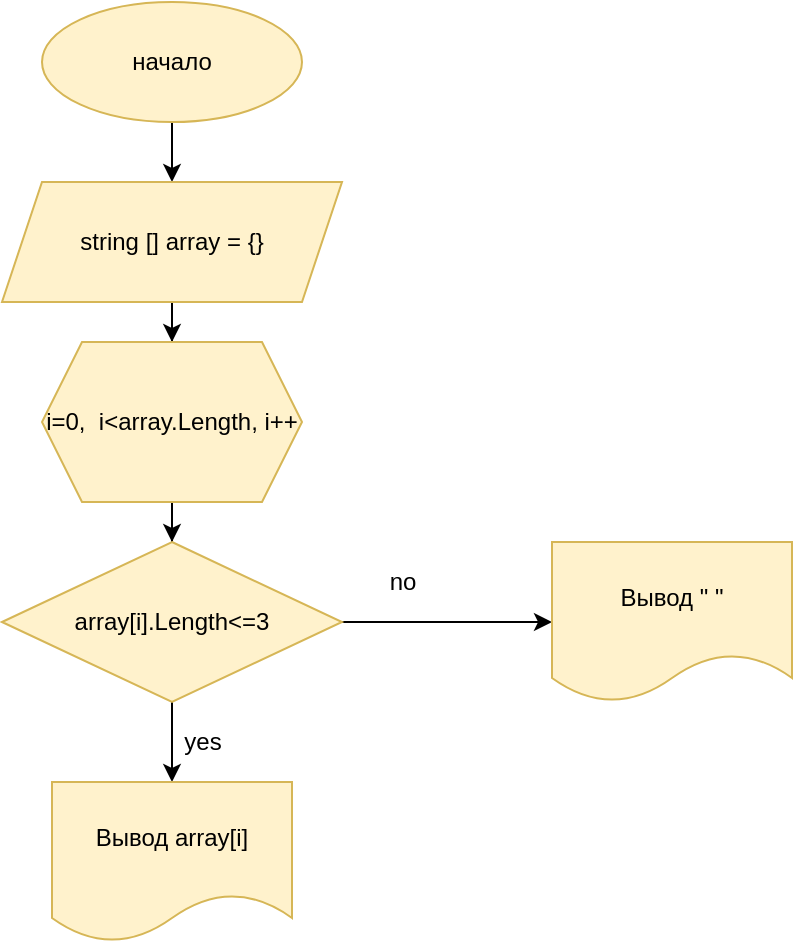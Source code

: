 <mxfile version="20.3.0" type="google"><diagram id="48Th5GphcS7MpsHVfdse" name="Страница 1"><mxGraphModel grid="1" page="1" gridSize="10" guides="1" tooltips="1" connect="1" arrows="1" fold="1" pageScale="1" pageWidth="827" pageHeight="1169" math="0" shadow="0"><root><mxCell id="0"/><mxCell id="1" parent="0"/><mxCell id="tIFuwDxiw4zRH5yMMMsE-3" value="" style="edgeStyle=orthogonalEdgeStyle;rounded=0;orthogonalLoop=1;jettySize=auto;html=1;" edge="1" parent="1" source="tIFuwDxiw4zRH5yMMMsE-1" target="tIFuwDxiw4zRH5yMMMsE-2"><mxGeometry relative="1" as="geometry"/></mxCell><mxCell id="tIFuwDxiw4zRH5yMMMsE-1" value="начало" style="ellipse;whiteSpace=wrap;html=1;fillColor=#fff2cc;strokeColor=#d6b656;" vertex="1" parent="1"><mxGeometry x="280" y="30" width="130" height="60" as="geometry"/></mxCell><mxCell id="tIFuwDxiw4zRH5yMMMsE-5" value="" style="edgeStyle=orthogonalEdgeStyle;rounded=0;orthogonalLoop=1;jettySize=auto;html=1;" edge="1" parent="1" source="tIFuwDxiw4zRH5yMMMsE-2" target="tIFuwDxiw4zRH5yMMMsE-4"><mxGeometry relative="1" as="geometry"/></mxCell><mxCell id="tIFuwDxiw4zRH5yMMMsE-2" value="string [] array = {}" style="shape=parallelogram;perimeter=parallelogramPerimeter;whiteSpace=wrap;html=1;fixedSize=1;fillColor=#fff2cc;strokeColor=#d6b656;" vertex="1" parent="1"><mxGeometry x="260" y="120" width="170" height="60" as="geometry"/></mxCell><mxCell id="tIFuwDxiw4zRH5yMMMsE-7" value="" style="edgeStyle=orthogonalEdgeStyle;rounded=0;orthogonalLoop=1;jettySize=auto;html=1;" edge="1" parent="1" source="tIFuwDxiw4zRH5yMMMsE-4" target="tIFuwDxiw4zRH5yMMMsE-6"><mxGeometry relative="1" as="geometry"/></mxCell><mxCell id="tIFuwDxiw4zRH5yMMMsE-4" value="i=0,&amp;nbsp; i&amp;lt;array.Length, i++" style="shape=hexagon;perimeter=hexagonPerimeter2;whiteSpace=wrap;html=1;fixedSize=1;fillColor=#fff2cc;strokeColor=#d6b656;" vertex="1" parent="1"><mxGeometry x="280" y="200" width="130" height="80" as="geometry"/></mxCell><mxCell id="tIFuwDxiw4zRH5yMMMsE-17" value="" style="edgeStyle=orthogonalEdgeStyle;rounded=0;orthogonalLoop=1;jettySize=auto;html=1;" edge="1" parent="1" source="tIFuwDxiw4zRH5yMMMsE-6" target="tIFuwDxiw4zRH5yMMMsE-16"><mxGeometry relative="1" as="geometry"/></mxCell><mxCell id="tIFuwDxiw4zRH5yMMMsE-19" value="" style="edgeStyle=orthogonalEdgeStyle;rounded=0;orthogonalLoop=1;jettySize=auto;html=1;" edge="1" parent="1" source="tIFuwDxiw4zRH5yMMMsE-6" target="tIFuwDxiw4zRH5yMMMsE-18"><mxGeometry relative="1" as="geometry"/></mxCell><mxCell id="tIFuwDxiw4zRH5yMMMsE-6" value="array[i].Length&amp;lt;=3" style="rhombus;whiteSpace=wrap;html=1;fillColor=#fff2cc;strokeColor=#d6b656;" vertex="1" parent="1"><mxGeometry x="260" y="300" width="170" height="80" as="geometry"/></mxCell><mxCell id="tIFuwDxiw4zRH5yMMMsE-16" value="Вывод &quot; &quot;" style="shape=document;whiteSpace=wrap;html=1;boundedLbl=1;fillColor=#fff2cc;strokeColor=#d6b656;" vertex="1" parent="1"><mxGeometry x="535" y="300" width="120" height="80" as="geometry"/></mxCell><mxCell id="tIFuwDxiw4zRH5yMMMsE-18" value="Вывод array[i]" style="shape=document;whiteSpace=wrap;html=1;boundedLbl=1;fillColor=#fff2cc;strokeColor=#d6b656;" vertex="1" parent="1"><mxGeometry x="285" y="420" width="120" height="80" as="geometry"/></mxCell><mxCell id="tIFuwDxiw4zRH5yMMMsE-20" value="no" style="text;html=1;align=center;verticalAlign=middle;resizable=0;points=[];autosize=1;strokeColor=none;fillColor=none;" vertex="1" parent="1"><mxGeometry x="440" y="305" width="40" height="30" as="geometry"/></mxCell><mxCell id="tIFuwDxiw4zRH5yMMMsE-21" value="yes" style="text;html=1;align=center;verticalAlign=middle;resizable=0;points=[];autosize=1;strokeColor=none;fillColor=none;" vertex="1" parent="1"><mxGeometry x="340" y="385" width="40" height="30" as="geometry"/></mxCell></root></mxGraphModel></diagram></mxfile>